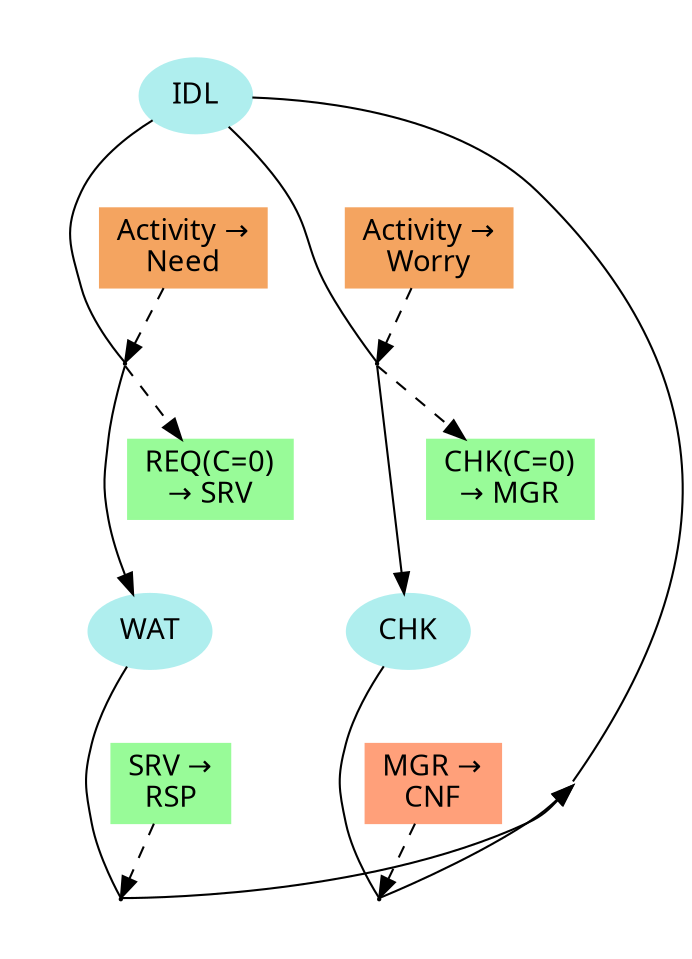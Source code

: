 digraph {
color=white;
concentrate=true;
graph [ fontname="sans-serif" ];
node [ fontname="sans-serif" ];
edge [ fontname="sans-serif" ];
subgraph cluster_0_false {
A_0_false [ label="IDL", shape=ellipse, style=filled, color=PaleTurquoise ];
subgraph cluster_0 {
T_0_18446744073709551615 [ shape=point, height=0.015, width=0.015 ];
D_0_18446744073709551615_0 [ label="Activity &#8594;\nNeed", shape=box, style=filled, color=SandyBrown ];
A_0_false -> D_0_18446744073709551615_0 [ style=invis ];
}
subgraph cluster_1 {
T_1_18446744073709551615 [ shape=point, height=0.015, width=0.015 ];
D_1_18446744073709551615_2 [ label="Activity &#8594;\nWorry", shape=box, style=filled, color=SandyBrown ];
A_0_false -> D_1_18446744073709551615_2 [ style=invis ];
}
}
subgraph cluster_1_false {
A_1_false [ label="WAT", shape=ellipse, style=filled, color=PaleTurquoise ];
subgraph cluster_2 {
T_2_18446744073709551615 [ shape=point, height=0.015, width=0.015 ];
D_2_18446744073709551615_11 [ label="SRV &#8594;\nRSP", shape=box, style=filled, color=PaleGreen ];
A_1_false -> D_2_18446744073709551615_11 [ style=invis ];
}
}
subgraph cluster_2_false {
A_2_false [ label="CHK", shape=ellipse, style=filled, color=PaleTurquoise ];
subgraph cluster_3 {
T_3_18446744073709551615 [ shape=point, height=0.015, width=0.015 ];
D_3_18446744073709551615_8 [ label="MGR &#8594;\nCNF", shape=box, style=filled, color=LightSalmon ];
A_2_false -> D_3_18446744073709551615_8 [ style=invis ];
}
}
A_0_false -> T_0_18446744073709551615 [ arrowhead=none, direction=forward ];
T_0_18446744073709551615 -> A_1_false [ constraint=true ];
D_0_18446744073709551615_0 -> T_0_18446744073709551615 [ style=dashed ];
S_0_18446744073709551615_1 [ label="REQ(C=0)\n&#8594; SRV", shape=box, style=filled, color=PaleGreen ];
T_0_18446744073709551615 -> S_0_18446744073709551615_1 [ style=dashed ];
S_0_18446744073709551615_1 -> A_1_false [ style=invis ];
A_0_false -> T_1_18446744073709551615 [ arrowhead=none, direction=forward ];
T_1_18446744073709551615 -> A_2_false [ constraint=true ];
D_1_18446744073709551615_2 -> T_1_18446744073709551615 [ style=dashed ];
S_1_18446744073709551615_3 [ label="CHK(C=0)\n&#8594; MGR", shape=box, style=filled, color=PaleGreen ];
T_1_18446744073709551615 -> S_1_18446744073709551615_3 [ style=dashed ];
S_1_18446744073709551615_3 -> A_2_false [ style=invis ];
A_1_false -> T_2_18446744073709551615 [ arrowhead=none, direction=forward ];
T_2_18446744073709551615 -> A_0_false [ constraint=false ];
D_2_18446744073709551615_11 -> T_2_18446744073709551615 [ style=dashed ];
A_2_false -> T_3_18446744073709551615 [ arrowhead=none, direction=forward ];
T_3_18446744073709551615 -> A_0_false [ constraint=false ];
D_3_18446744073709551615_8 -> T_3_18446744073709551615 [ style=dashed ];
}

